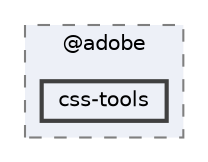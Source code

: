 digraph "pkiclassroomrescheduler/src/main/frontend/node_modules/@adobe/css-tools"
{
 // LATEX_PDF_SIZE
  bgcolor="transparent";
  edge [fontname=Helvetica,fontsize=10,labelfontname=Helvetica,labelfontsize=10];
  node [fontname=Helvetica,fontsize=10,shape=box,height=0.2,width=0.4];
  compound=true
  subgraph clusterdir_b499edecca2f686db56da643e8bbcb16 {
    graph [ bgcolor="#edf0f7", pencolor="grey50", label="@adobe", fontname=Helvetica,fontsize=10 style="filled,dashed", URL="dir_b499edecca2f686db56da643e8bbcb16.html",tooltip=""]
  dir_3acc1ba3c057528fbbba15eb2f5f5cb0 [label="css-tools", fillcolor="#edf0f7", color="grey25", style="filled,bold", URL="dir_3acc1ba3c057528fbbba15eb2f5f5cb0.html",tooltip=""];
  }
}
